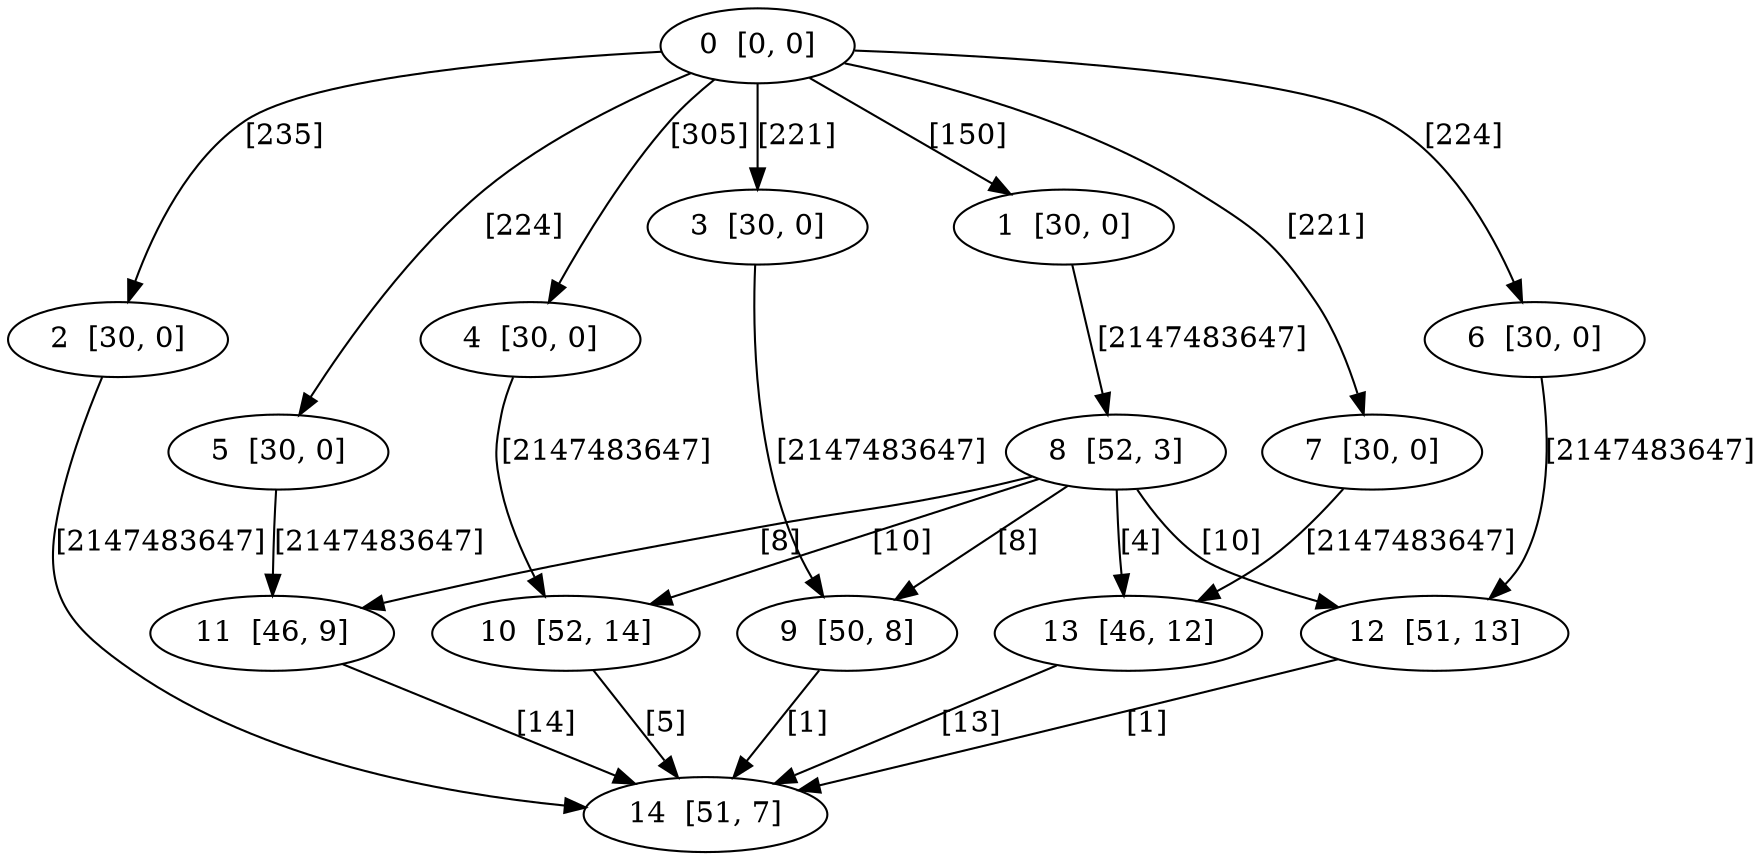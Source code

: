 digraph DAG {
    0  [label="0  [0, 0]"]
    1  [label="1  [30, 0]"]
    2  [label="2  [30, 0]"]
    3  [label="3  [30, 0]"]
    4  [label="4  [30, 0]"]
    5  [label="5  [30, 0]"]
    6  [label="6  [30, 0]"]
    7  [label="7  [30, 0]"]
    8  [label="8  [52, 3]"]
    9  [label="9  [50, 8]"]
    10  [label="10  [52, 14]"]
    11  [label="11  [46, 9]"]
    12  [label="12  [51, 13]"]
    13  [label="13  [46, 12]"]
    14  [label="14  [51, 7]"]

    0 -> 1    [ label = "[150]" ]
    0 -> 2    [ label = "[235]" ]
    0 -> 3    [ label = "[221]" ]
    0 -> 4    [ label = "[305]" ]
    0 -> 5    [ label = "[224]" ]
    0 -> 6    [ label = "[224]" ]
    0 -> 7    [ label = "[221]" ]
    1 -> 8    [ label = "[2147483647]" ]
    2 -> 14    [ label = "[2147483647]" ]
    3 -> 9    [ label = "[2147483647]" ]
    4 -> 10    [ label = "[2147483647]" ]
    5 -> 11    [ label = "[2147483647]" ]
    6 -> 12    [ label = "[2147483647]" ]
    7 -> 13    [ label = "[2147483647]" ]
    8 -> 9    [ label = "[8]" ]
    8 -> 10    [ label = "[10]" ]
    8 -> 11    [ label = "[8]" ]
    8 -> 12    [ label = "[10]" ]
    8 -> 13    [ label = "[4]" ]
    9 -> 14    [ label = "[1]" ]
    10 -> 14    [ label = "[5]" ]
    11 -> 14    [ label = "[14]" ]
    12 -> 14    [ label = "[1]" ]
    13 -> 14    [ label = "[13]" ]
}

